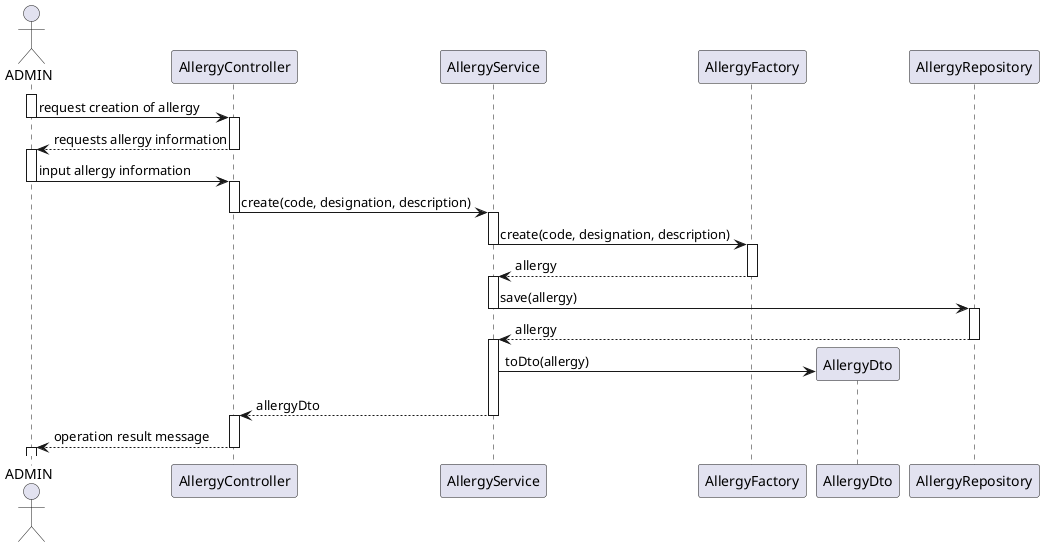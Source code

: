 @startuml

actor ADMIN as admin
participant AllergyController as ctrl
participant AllergyService as svc
participant AllergyFactory as fac
participant AllergyDto as dto
participant AllergyRepository as repo


activate admin

admin -> ctrl : request creation of allergy
deactivate admin
activate ctrl



ctrl --> admin : requests allergy information
deactivate ctrl
activate admin

admin -> ctrl : input allergy information
deactivate admin
activate ctrl

ctrl -> svc : create(code, designation, description)

deactivate ctrl
activate svc

svc -> fac : create(code, designation, description)

deactivate svc

activate fac
fac --> svc : allergy
deactivate fac
activate svc

svc -> repo : save(allergy)
deactivate svc
activate repo
repo --> svc : allergy
deactivate repo

activate svc
svc ->  dto** : toDto(allergy)

svc --> ctrl : allergyDto
deactivate svc
activate ctrl

ctrl --> admin : operation result message
deactivate ctrl
activate admin

@enduml
